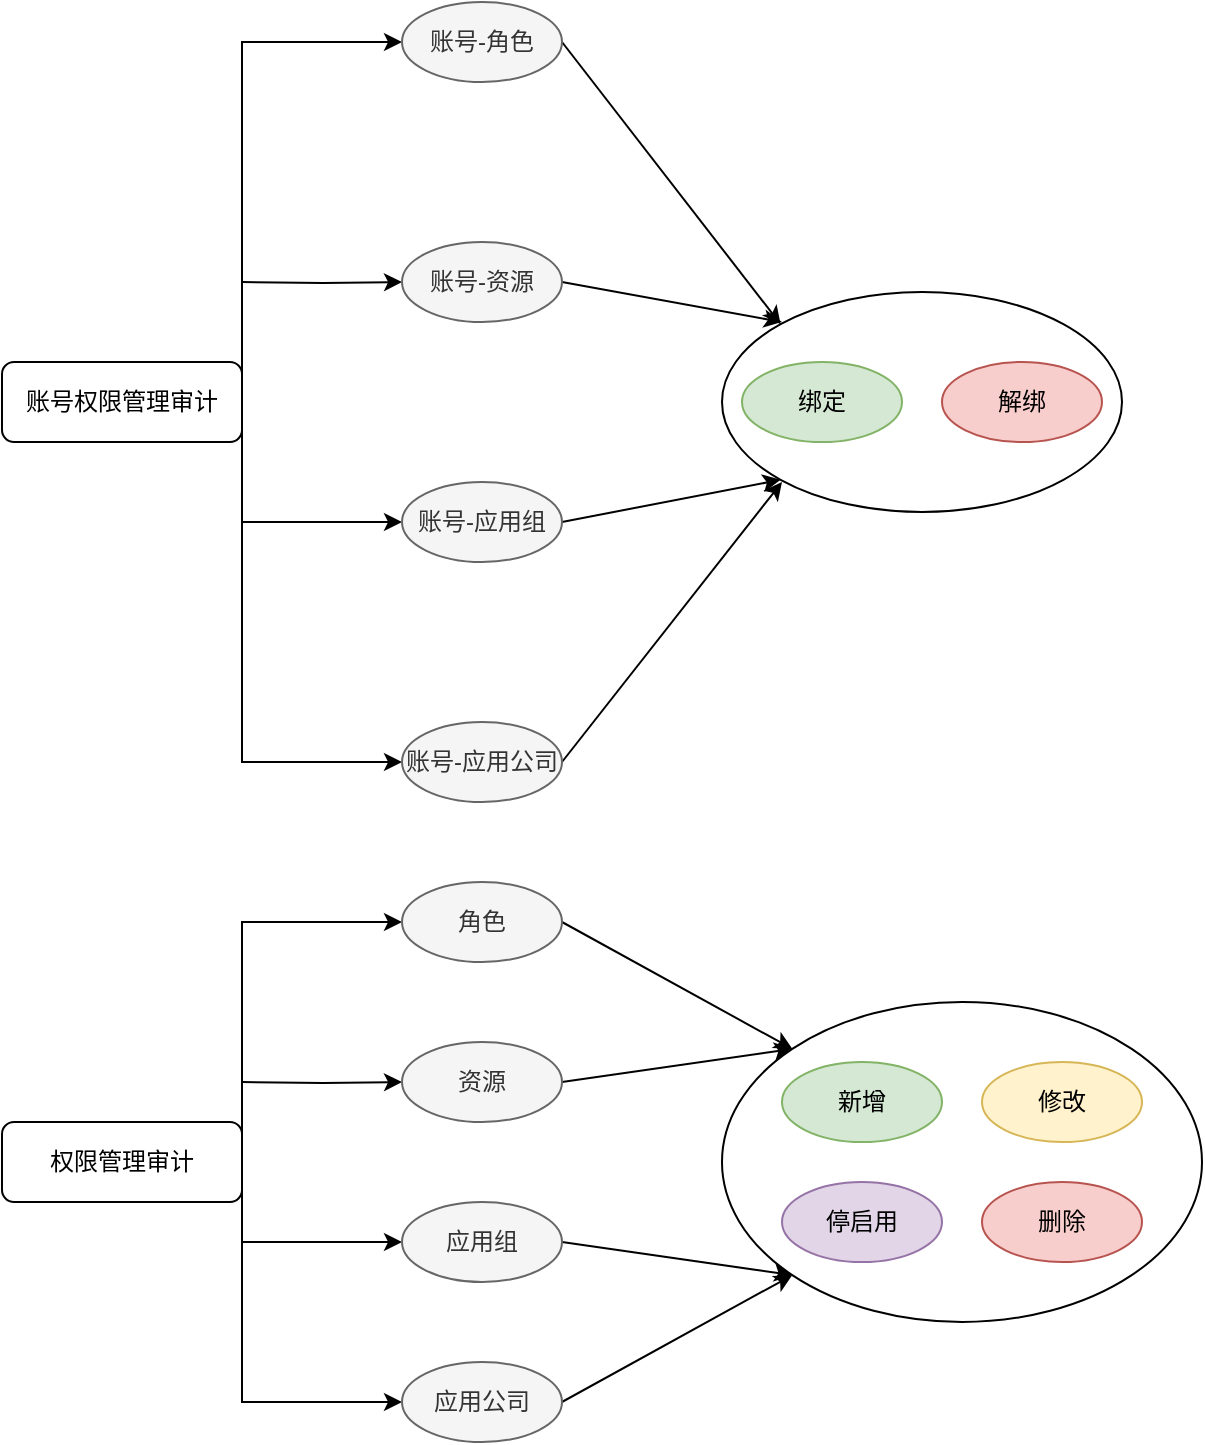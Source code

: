 <mxfile version="15.8.2" type="github">
  <diagram id="RpOcGAhP9OW58Pb7BM2l" name="第 1 页">
    <mxGraphModel dx="1038" dy="579" grid="1" gridSize="10" guides="1" tooltips="1" connect="1" arrows="1" fold="1" page="1" pageScale="1" pageWidth="827" pageHeight="1169" math="0" shadow="0">
      <root>
        <mxCell id="0" />
        <mxCell id="1" parent="0" />
        <mxCell id="3kDM5itjokiOEmdZeM92-5" style="edgeStyle=orthogonalEdgeStyle;rounded=0;orthogonalLoop=1;jettySize=auto;html=1;exitX=1;exitY=0.25;exitDx=0;exitDy=0;entryX=0;entryY=0.5;entryDx=0;entryDy=0;" edge="1" parent="1" source="3kDM5itjokiOEmdZeM92-79" target="3kDM5itjokiOEmdZeM92-2">
          <mxGeometry relative="1" as="geometry">
            <mxPoint x="200" y="280" as="sourcePoint" />
            <Array as="points">
              <mxPoint x="200" y="180" />
            </Array>
          </mxGeometry>
        </mxCell>
        <mxCell id="3kDM5itjokiOEmdZeM92-6" style="edgeStyle=orthogonalEdgeStyle;rounded=0;orthogonalLoop=1;jettySize=auto;html=1;exitX=1;exitY=0.5;exitDx=0;exitDy=0;entryX=0;entryY=0.5;entryDx=0;entryDy=0;" edge="1" parent="1" target="3kDM5itjokiOEmdZeM92-3">
          <mxGeometry relative="1" as="geometry">
            <mxPoint x="200" y="300" as="sourcePoint" />
          </mxGeometry>
        </mxCell>
        <mxCell id="3kDM5itjokiOEmdZeM92-8" style="edgeStyle=orthogonalEdgeStyle;rounded=0;orthogonalLoop=1;jettySize=auto;html=1;exitX=1;exitY=1;exitDx=0;exitDy=0;entryX=0;entryY=0.5;entryDx=0;entryDy=0;" edge="1" parent="1" target="3kDM5itjokiOEmdZeM92-4">
          <mxGeometry relative="1" as="geometry">
            <mxPoint x="200" y="320" as="sourcePoint" />
            <Array as="points">
              <mxPoint x="200" y="420" />
            </Array>
          </mxGeometry>
        </mxCell>
        <mxCell id="3kDM5itjokiOEmdZeM92-78" style="edgeStyle=orthogonalEdgeStyle;rounded=0;orthogonalLoop=1;jettySize=auto;html=1;exitX=1;exitY=0.5;exitDx=0;exitDy=0;entryX=0;entryY=0.5;entryDx=0;entryDy=0;" edge="1" parent="1" target="3kDM5itjokiOEmdZeM92-77">
          <mxGeometry relative="1" as="geometry">
            <mxPoint x="200" y="300" as="sourcePoint" />
            <Array as="points">
              <mxPoint x="200" y="540" />
            </Array>
          </mxGeometry>
        </mxCell>
        <mxCell id="3kDM5itjokiOEmdZeM92-26" style="edgeStyle=none;rounded=0;orthogonalLoop=1;jettySize=auto;html=1;exitX=1;exitY=0.5;exitDx=0;exitDy=0;entryX=0;entryY=0;entryDx=0;entryDy=0;" edge="1" parent="1" source="3kDM5itjokiOEmdZeM92-2" target="3kDM5itjokiOEmdZeM92-67">
          <mxGeometry relative="1" as="geometry">
            <mxPoint x="400" y="180" as="targetPoint" />
          </mxGeometry>
        </mxCell>
        <mxCell id="3kDM5itjokiOEmdZeM92-2" value="账号-角色" style="ellipse;whiteSpace=wrap;html=1;rounded=1;fillColor=#f5f5f5;fontColor=#333333;strokeColor=#666666;" vertex="1" parent="1">
          <mxGeometry x="280" y="160" width="80" height="40" as="geometry" />
        </mxCell>
        <mxCell id="3kDM5itjokiOEmdZeM92-35" style="edgeStyle=none;rounded=0;orthogonalLoop=1;jettySize=auto;html=1;exitX=1;exitY=0.5;exitDx=0;exitDy=0;" edge="1" parent="1" source="3kDM5itjokiOEmdZeM92-3">
          <mxGeometry relative="1" as="geometry">
            <mxPoint x="470" y="320" as="targetPoint" />
          </mxGeometry>
        </mxCell>
        <mxCell id="3kDM5itjokiOEmdZeM92-3" value="账号-资源" style="ellipse;whiteSpace=wrap;html=1;rounded=1;fillColor=#f5f5f5;fontColor=#333333;strokeColor=#666666;" vertex="1" parent="1">
          <mxGeometry x="280" y="280" width="80" height="40" as="geometry" />
        </mxCell>
        <mxCell id="3kDM5itjokiOEmdZeM92-71" style="edgeStyle=none;rounded=0;orthogonalLoop=1;jettySize=auto;html=1;exitX=1;exitY=0.5;exitDx=0;exitDy=0;entryX=0;entryY=1;entryDx=0;entryDy=0;" edge="1" parent="1" source="3kDM5itjokiOEmdZeM92-4" target="3kDM5itjokiOEmdZeM92-67">
          <mxGeometry relative="1" as="geometry" />
        </mxCell>
        <mxCell id="3kDM5itjokiOEmdZeM92-4" value="账号-应用组" style="ellipse;whiteSpace=wrap;html=1;rounded=1;fillColor=#f5f5f5;fontColor=#333333;strokeColor=#666666;" vertex="1" parent="1">
          <mxGeometry x="280" y="400" width="80" height="40" as="geometry" />
        </mxCell>
        <mxCell id="3kDM5itjokiOEmdZeM92-9" style="edgeStyle=orthogonalEdgeStyle;rounded=0;orthogonalLoop=1;jettySize=auto;html=1;exitX=1;exitY=0.5;exitDx=0;exitDy=0;entryX=0;entryY=0.5;entryDx=0;entryDy=0;" edge="1" parent="1" source="3kDM5itjokiOEmdZeM92-76" target="3kDM5itjokiOEmdZeM92-13">
          <mxGeometry relative="1" as="geometry">
            <mxPoint x="200" y="680" as="sourcePoint" />
            <Array as="points">
              <mxPoint x="200" y="620" />
            </Array>
          </mxGeometry>
        </mxCell>
        <mxCell id="3kDM5itjokiOEmdZeM92-10" style="edgeStyle=orthogonalEdgeStyle;rounded=0;orthogonalLoop=1;jettySize=auto;html=1;exitX=1;exitY=0.5;exitDx=0;exitDy=0;entryX=0;entryY=0.5;entryDx=0;entryDy=0;" edge="1" parent="1" target="3kDM5itjokiOEmdZeM92-14">
          <mxGeometry relative="1" as="geometry">
            <mxPoint x="200" y="700" as="sourcePoint" />
          </mxGeometry>
        </mxCell>
        <mxCell id="3kDM5itjokiOEmdZeM92-11" style="edgeStyle=orthogonalEdgeStyle;rounded=0;orthogonalLoop=1;jettySize=auto;html=1;exitX=1;exitY=1;exitDx=0;exitDy=0;entryX=0;entryY=0.5;entryDx=0;entryDy=0;" edge="1" parent="1" target="3kDM5itjokiOEmdZeM92-15">
          <mxGeometry relative="1" as="geometry">
            <mxPoint x="200" y="720" as="sourcePoint" />
            <Array as="points">
              <mxPoint x="200" y="780" />
            </Array>
          </mxGeometry>
        </mxCell>
        <mxCell id="3kDM5itjokiOEmdZeM92-74" style="edgeStyle=orthogonalEdgeStyle;rounded=0;orthogonalLoop=1;jettySize=auto;html=1;exitX=1;exitY=0.5;exitDx=0;exitDy=0;entryX=0;entryY=0.5;entryDx=0;entryDy=0;" edge="1" parent="1" target="3kDM5itjokiOEmdZeM92-72">
          <mxGeometry relative="1" as="geometry">
            <mxPoint x="200" y="700" as="sourcePoint" />
            <Array as="points">
              <mxPoint x="200" y="860" />
            </Array>
          </mxGeometry>
        </mxCell>
        <mxCell id="3kDM5itjokiOEmdZeM92-62" style="edgeStyle=none;rounded=0;orthogonalLoop=1;jettySize=auto;html=1;exitX=1;exitY=0.5;exitDx=0;exitDy=0;entryX=0;entryY=0;entryDx=0;entryDy=0;" edge="1" parent="1" source="3kDM5itjokiOEmdZeM92-13" target="3kDM5itjokiOEmdZeM92-59">
          <mxGeometry relative="1" as="geometry" />
        </mxCell>
        <mxCell id="3kDM5itjokiOEmdZeM92-13" value="角色" style="ellipse;whiteSpace=wrap;html=1;rounded=1;fillColor=#f5f5f5;fontColor=#333333;strokeColor=#666666;" vertex="1" parent="1">
          <mxGeometry x="280" y="600" width="80" height="40" as="geometry" />
        </mxCell>
        <mxCell id="3kDM5itjokiOEmdZeM92-65" style="edgeStyle=none;rounded=0;orthogonalLoop=1;jettySize=auto;html=1;exitX=1;exitY=0.5;exitDx=0;exitDy=0;entryX=0;entryY=0;entryDx=0;entryDy=0;" edge="1" parent="1" source="3kDM5itjokiOEmdZeM92-14" target="3kDM5itjokiOEmdZeM92-59">
          <mxGeometry relative="1" as="geometry" />
        </mxCell>
        <mxCell id="3kDM5itjokiOEmdZeM92-14" value="资源" style="ellipse;whiteSpace=wrap;html=1;rounded=1;fillColor=#f5f5f5;fontColor=#333333;strokeColor=#666666;" vertex="1" parent="1">
          <mxGeometry x="280" y="680" width="80" height="40" as="geometry" />
        </mxCell>
        <mxCell id="3kDM5itjokiOEmdZeM92-66" style="edgeStyle=none;rounded=0;orthogonalLoop=1;jettySize=auto;html=1;exitX=1;exitY=0.5;exitDx=0;exitDy=0;entryX=0;entryY=1;entryDx=0;entryDy=0;" edge="1" parent="1" source="3kDM5itjokiOEmdZeM92-15" target="3kDM5itjokiOEmdZeM92-59">
          <mxGeometry relative="1" as="geometry" />
        </mxCell>
        <mxCell id="3kDM5itjokiOEmdZeM92-15" value="应用组" style="ellipse;whiteSpace=wrap;html=1;rounded=1;fillColor=#f5f5f5;fontColor=#333333;strokeColor=#666666;" vertex="1" parent="1">
          <mxGeometry x="280" y="760" width="80" height="40" as="geometry" />
        </mxCell>
        <mxCell id="3kDM5itjokiOEmdZeM92-60" value="" style="group" vertex="1" connectable="0" parent="1">
          <mxGeometry x="440" y="660" width="240" height="160" as="geometry" />
        </mxCell>
        <mxCell id="3kDM5itjokiOEmdZeM92-59" value="" style="ellipse;whiteSpace=wrap;html=1;rounded=1;" vertex="1" parent="3kDM5itjokiOEmdZeM92-60">
          <mxGeometry width="240" height="160" as="geometry" />
        </mxCell>
        <mxCell id="3kDM5itjokiOEmdZeM92-54" value="新增" style="ellipse;whiteSpace=wrap;html=1;rounded=1;fillColor=#d5e8d4;strokeColor=#82b366;" vertex="1" parent="3kDM5itjokiOEmdZeM92-60">
          <mxGeometry x="30" y="30" width="80" height="40" as="geometry" />
        </mxCell>
        <mxCell id="3kDM5itjokiOEmdZeM92-55" value="修改" style="ellipse;whiteSpace=wrap;html=1;rounded=1;fillColor=#fff2cc;strokeColor=#d6b656;" vertex="1" parent="3kDM5itjokiOEmdZeM92-60">
          <mxGeometry x="130" y="30" width="80" height="40" as="geometry" />
        </mxCell>
        <mxCell id="3kDM5itjokiOEmdZeM92-56" value="停启用" style="ellipse;whiteSpace=wrap;html=1;rounded=1;fillColor=#e1d5e7;strokeColor=#9673a6;" vertex="1" parent="3kDM5itjokiOEmdZeM92-60">
          <mxGeometry x="30" y="90" width="80" height="40" as="geometry" />
        </mxCell>
        <mxCell id="3kDM5itjokiOEmdZeM92-57" value="删除" style="ellipse;whiteSpace=wrap;html=1;rounded=1;fillColor=#f8cecc;strokeColor=#b85450;" vertex="1" parent="3kDM5itjokiOEmdZeM92-60">
          <mxGeometry x="130" y="90" width="80" height="40" as="geometry" />
        </mxCell>
        <mxCell id="3kDM5itjokiOEmdZeM92-70" value="" style="group" vertex="1" connectable="0" parent="1">
          <mxGeometry x="440" y="305" width="200" height="110" as="geometry" />
        </mxCell>
        <mxCell id="3kDM5itjokiOEmdZeM92-67" value="" style="ellipse;whiteSpace=wrap;html=1;rounded=1;" vertex="1" parent="3kDM5itjokiOEmdZeM92-70">
          <mxGeometry width="200" height="110" as="geometry" />
        </mxCell>
        <mxCell id="3kDM5itjokiOEmdZeM92-68" value="绑定" style="ellipse;whiteSpace=wrap;html=1;rounded=1;fillColor=#d5e8d4;strokeColor=#82b366;" vertex="1" parent="3kDM5itjokiOEmdZeM92-70">
          <mxGeometry x="10" y="35" width="80" height="40" as="geometry" />
        </mxCell>
        <mxCell id="3kDM5itjokiOEmdZeM92-69" value="解绑" style="ellipse;whiteSpace=wrap;html=1;rounded=1;fillColor=#f8cecc;strokeColor=#b85450;" vertex="1" parent="3kDM5itjokiOEmdZeM92-70">
          <mxGeometry x="110" y="35" width="80" height="40" as="geometry" />
        </mxCell>
        <mxCell id="3kDM5itjokiOEmdZeM92-75" style="rounded=0;orthogonalLoop=1;jettySize=auto;html=1;exitX=1;exitY=0.5;exitDx=0;exitDy=0;entryX=0;entryY=1;entryDx=0;entryDy=0;" edge="1" parent="1" source="3kDM5itjokiOEmdZeM92-72" target="3kDM5itjokiOEmdZeM92-59">
          <mxGeometry relative="1" as="geometry" />
        </mxCell>
        <mxCell id="3kDM5itjokiOEmdZeM92-72" value="应用公司" style="ellipse;whiteSpace=wrap;html=1;rounded=1;fillColor=#f5f5f5;fontColor=#333333;strokeColor=#666666;" vertex="1" parent="1">
          <mxGeometry x="280" y="840" width="80" height="40" as="geometry" />
        </mxCell>
        <mxCell id="3kDM5itjokiOEmdZeM92-76" value="权限管理审计" style="rounded=1;whiteSpace=wrap;html=1;" vertex="1" parent="1">
          <mxGeometry x="80" y="720" width="120" height="40" as="geometry" />
        </mxCell>
        <mxCell id="3kDM5itjokiOEmdZeM92-80" style="rounded=0;orthogonalLoop=1;jettySize=auto;html=1;exitX=1;exitY=0.5;exitDx=0;exitDy=0;" edge="1" parent="1" source="3kDM5itjokiOEmdZeM92-77">
          <mxGeometry relative="1" as="geometry">
            <mxPoint x="470" y="400" as="targetPoint" />
          </mxGeometry>
        </mxCell>
        <mxCell id="3kDM5itjokiOEmdZeM92-77" value="账号-应用公司" style="ellipse;whiteSpace=wrap;html=1;rounded=1;fillColor=#f5f5f5;fontColor=#333333;strokeColor=#666666;" vertex="1" parent="1">
          <mxGeometry x="280" y="520" width="80" height="40" as="geometry" />
        </mxCell>
        <mxCell id="3kDM5itjokiOEmdZeM92-79" value="账号权限管理审计" style="rounded=1;whiteSpace=wrap;html=1;" vertex="1" parent="1">
          <mxGeometry x="80" y="340" width="120" height="40" as="geometry" />
        </mxCell>
      </root>
    </mxGraphModel>
  </diagram>
</mxfile>

